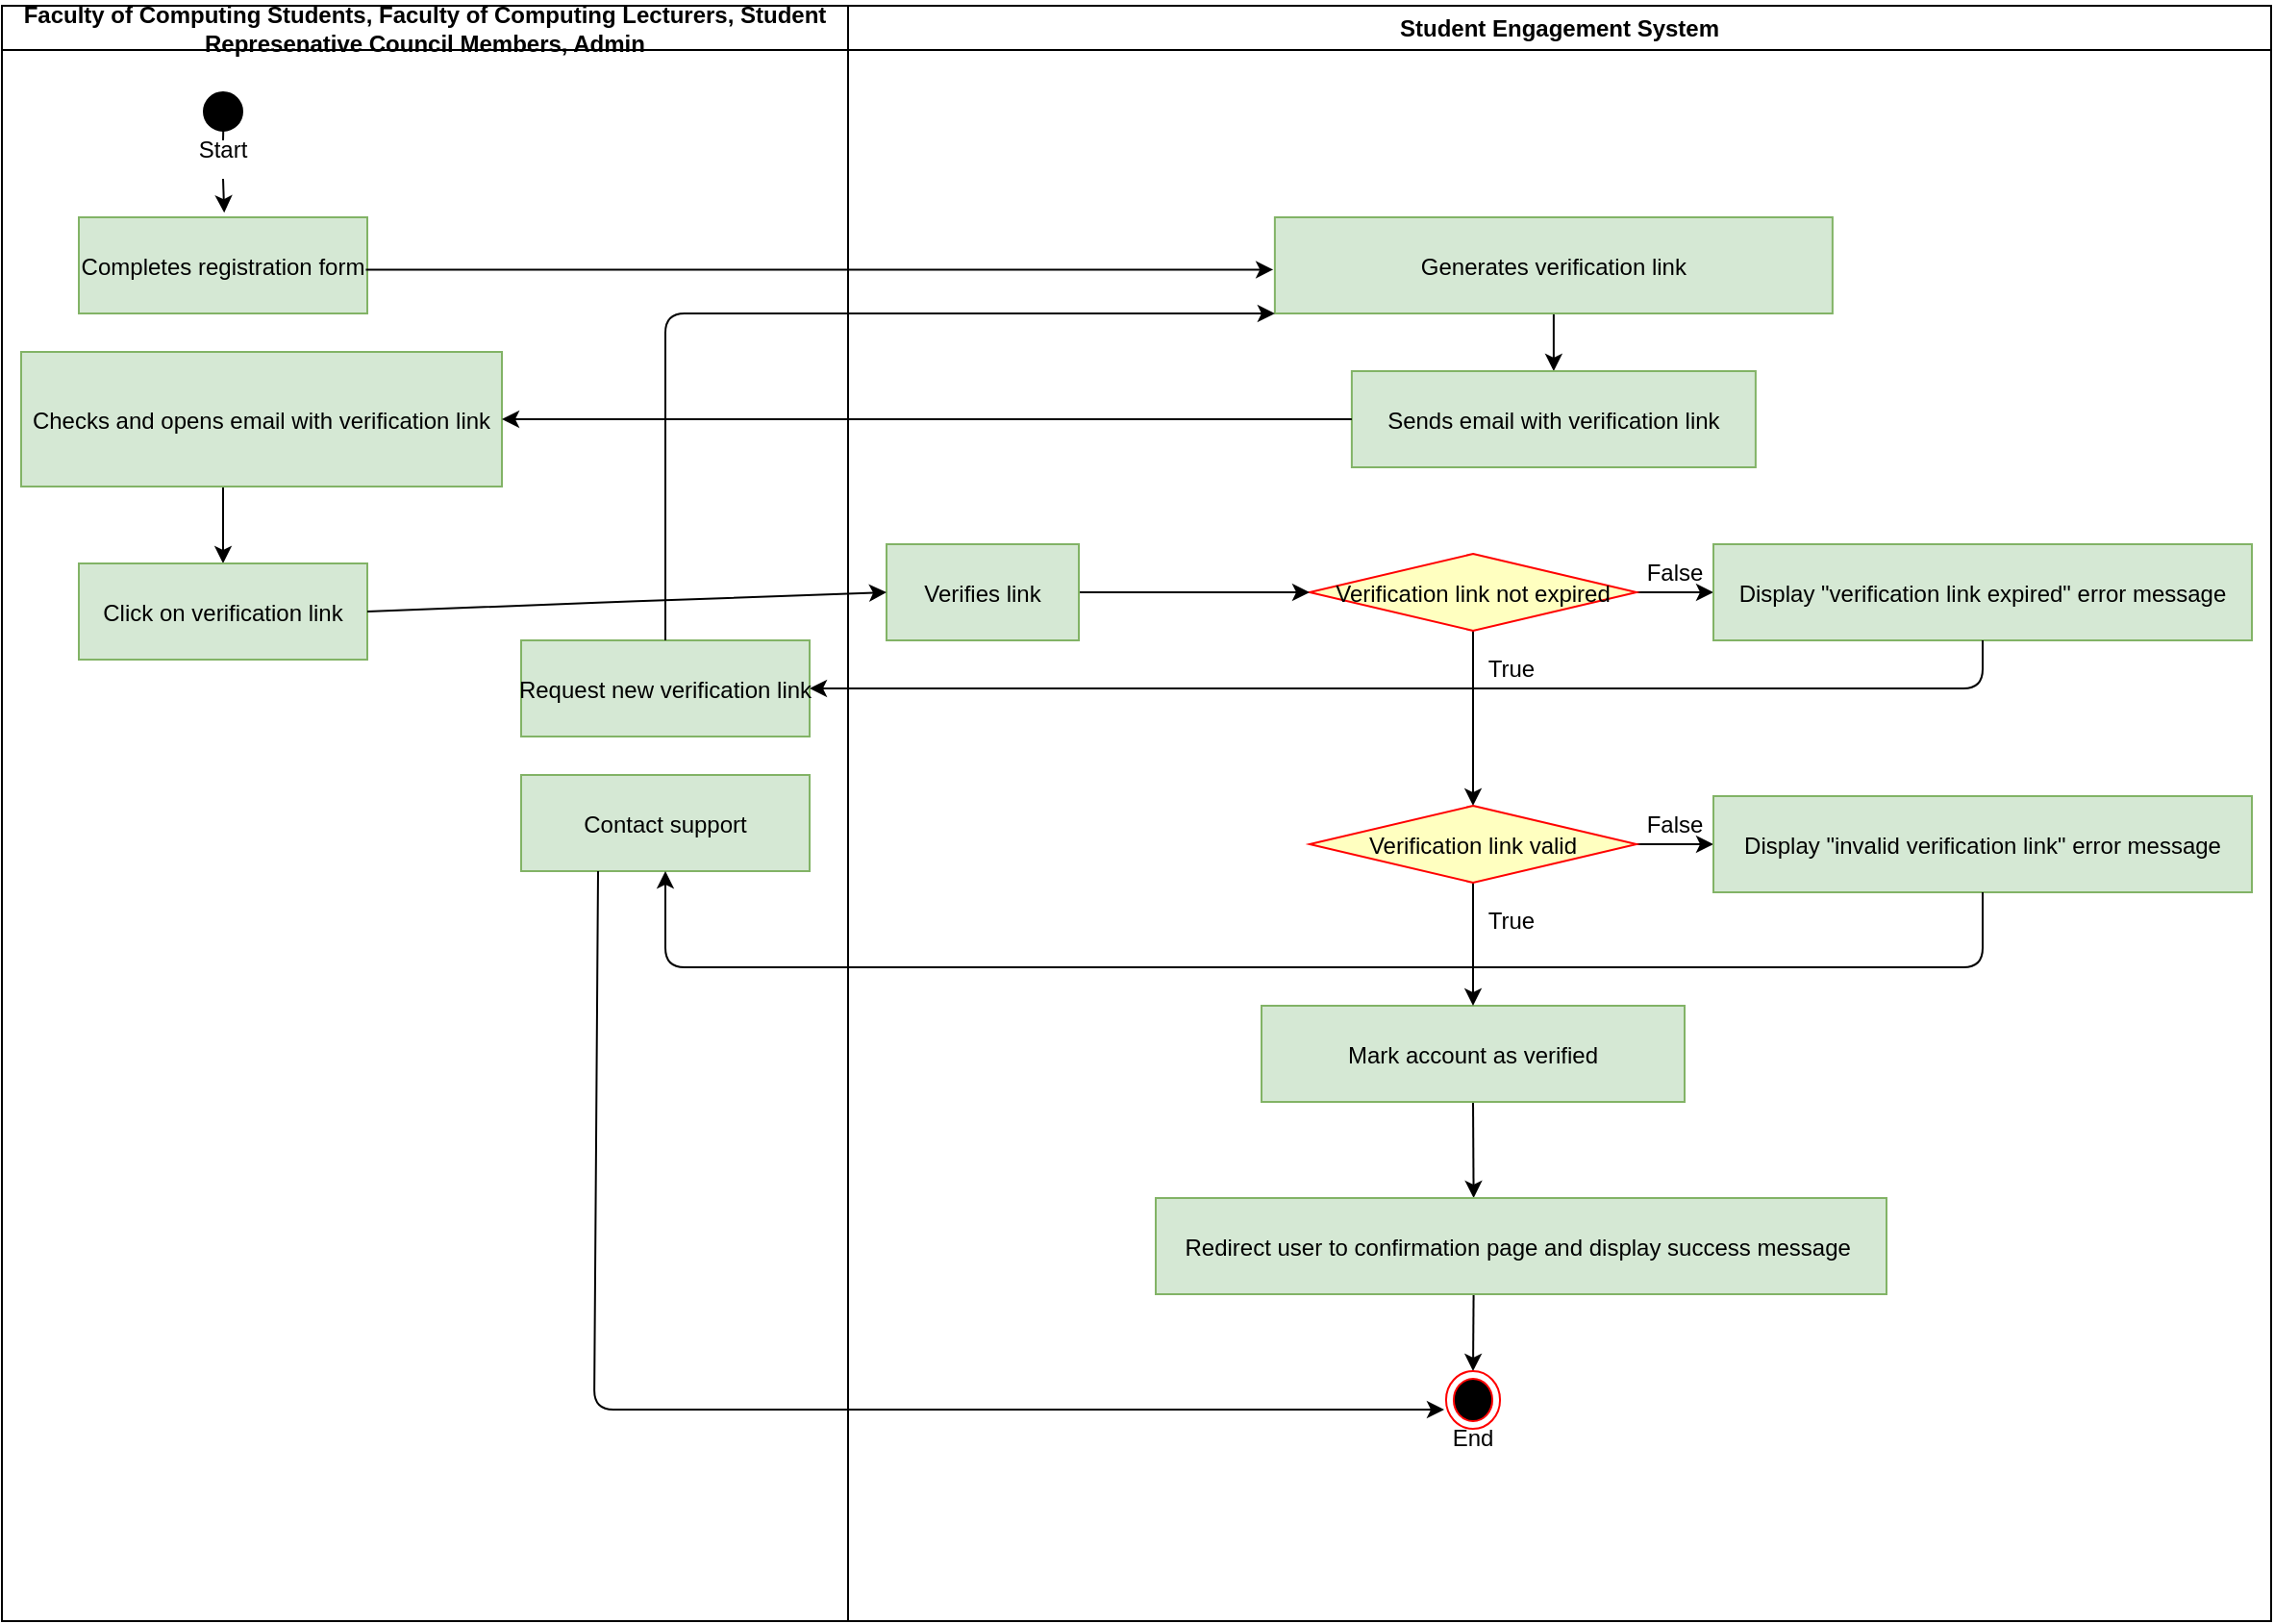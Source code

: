 <mxfile>
    <diagram id="QJFeVzj94y2FZmBRPlUv" name="Page-1">
        <mxGraphModel dx="1601" dy="-1462" grid="1" gridSize="10" guides="1" tooltips="1" connect="1" arrows="1" fold="1" page="1" pageScale="1" pageWidth="850" pageHeight="1100" background="#FFFFFF" math="0" shadow="0">
            <root>
                <mxCell id="0"/>
                <mxCell id="1" parent="0"/>
                <mxCell id="2" value="Faculty of Computing Students, Faculty of Computing Lecturers, Student Represenative Council Members, Admin" style="swimlane;whiteSpace=wrap;fillColor=#FFFFFF;" vertex="1" parent="1">
                    <mxGeometry x="40" y="2370" width="440" height="840" as="geometry"/>
                </mxCell>
                <mxCell id="3" style="edgeStyle=none;html=1;exitX=0.5;exitY=1;exitDx=0;exitDy=0;entryX=0.504;entryY=-0.048;entryDx=0;entryDy=0;entryPerimeter=0;startArrow=none;" edge="1" parent="2" source="9" target="5">
                    <mxGeometry relative="1" as="geometry"/>
                </mxCell>
                <mxCell id="4" value="" style="ellipse;shape=startState;fillColor=#000000;strokeColor=#FFFFFF;" vertex="1" parent="2">
                    <mxGeometry x="100" y="40" width="30" height="30" as="geometry"/>
                </mxCell>
                <mxCell id="5" value="Completes registration form" style="fillColor=#d5e8d4;strokeColor=#82b366;" vertex="1" parent="2">
                    <mxGeometry x="40" y="110" width="150" height="50" as="geometry"/>
                </mxCell>
                <mxCell id="61" style="edgeStyle=none;html=1;entryX=0.5;entryY=0;entryDx=0;entryDy=0;exitX=0.42;exitY=0.993;exitDx=0;exitDy=0;exitPerimeter=0;" edge="1" parent="2" source="6" target="7">
                    <mxGeometry relative="1" as="geometry">
                        <mxPoint x="120" y="260" as="sourcePoint"/>
                    </mxGeometry>
                </mxCell>
                <mxCell id="6" value="Checks and opens email with verification link" style="fillColor=#d5e8d4;strokeColor=#82b366;" vertex="1" parent="2">
                    <mxGeometry x="10" y="180" width="250" height="70" as="geometry"/>
                </mxCell>
                <mxCell id="7" value="Click on verification link" style="fillColor=#d5e8d4;strokeColor=#82b366;" vertex="1" parent="2">
                    <mxGeometry x="40" y="290" width="150" height="50" as="geometry"/>
                </mxCell>
                <mxCell id="8" value="" style="edgeStyle=none;html=1;exitX=0.5;exitY=1;exitDx=0;exitDy=0;entryX=0.504;entryY=-0.048;entryDx=0;entryDy=0;entryPerimeter=0;endArrow=none;" edge="1" parent="2" source="4" target="9">
                    <mxGeometry relative="1" as="geometry">
                        <mxPoint x="135" y="2440" as="sourcePoint"/>
                        <mxPoint x="135.6" y="2477.6" as="targetPoint"/>
                    </mxGeometry>
                </mxCell>
                <mxCell id="9" value="Start" style="text;strokeColor=none;align=center;fillColor=none;html=1;verticalAlign=middle;whiteSpace=wrap;rounded=0;" vertex="1" parent="2">
                    <mxGeometry x="85" y="60" width="60" height="30" as="geometry"/>
                </mxCell>
                <mxCell id="36" value="Request new verification link" style="fillColor=#d5e8d4;strokeColor=#82b366;" vertex="1" parent="2">
                    <mxGeometry x="270" y="330" width="150" height="50" as="geometry"/>
                </mxCell>
                <mxCell id="39" value="Contact support" style="fillColor=#d5e8d4;strokeColor=#82b366;" vertex="1" parent="2">
                    <mxGeometry x="270" y="400" width="150" height="50" as="geometry"/>
                </mxCell>
                <mxCell id="10" value="Student Engagement System" style="swimlane;whiteSpace=wrap;fillColor=#FFFFFF;" vertex="1" parent="1">
                    <mxGeometry x="480" y="2370" width="740" height="840" as="geometry"/>
                </mxCell>
                <mxCell id="43" style="edgeStyle=none;html=1;exitX=0.5;exitY=1;exitDx=0;exitDy=0;entryX=0.5;entryY=0;entryDx=0;entryDy=0;" edge="1" parent="10" source="11" target="12">
                    <mxGeometry relative="1" as="geometry"/>
                </mxCell>
                <mxCell id="11" value="Generates verification link" style="fillColor=#d5e8d4;strokeColor=#82b366;" vertex="1" parent="10">
                    <mxGeometry x="221.94" y="110" width="290" height="50" as="geometry"/>
                </mxCell>
                <mxCell id="12" value="Sends email with verification link" style="fillColor=#d5e8d4;strokeColor=#82b366;" vertex="1" parent="10">
                    <mxGeometry x="261.94" y="190" width="210" height="50" as="geometry"/>
                </mxCell>
                <mxCell id="56" style="edgeStyle=none;html=1;exitX=0.5;exitY=1;exitDx=0;exitDy=0;entryX=0.435;entryY=0;entryDx=0;entryDy=0;entryPerimeter=0;" edge="1" parent="10" source="13" target="41">
                    <mxGeometry relative="1" as="geometry"/>
                </mxCell>
                <mxCell id="13" value="Mark account as verified" style="fillColor=#d5e8d4;strokeColor=#82b366;" vertex="1" parent="10">
                    <mxGeometry x="215" y="520" width="220" height="50" as="geometry"/>
                </mxCell>
                <mxCell id="48" style="edgeStyle=none;html=1;exitX=1;exitY=0.5;exitDx=0;exitDy=0;entryX=0;entryY=0.5;entryDx=0;entryDy=0;" edge="1" parent="10" source="14" target="15">
                    <mxGeometry relative="1" as="geometry"/>
                </mxCell>
                <mxCell id="52" style="edgeStyle=none;html=1;exitX=0.5;exitY=1;exitDx=0;exitDy=0;entryX=0.5;entryY=0;entryDx=0;entryDy=0;" edge="1" parent="10" source="14" target="37">
                    <mxGeometry relative="1" as="geometry"/>
                </mxCell>
                <mxCell id="14" value="Verification link not expired" style="rhombus;fillColor=#ffffc0;strokeColor=#ff0000;" vertex="1" parent="10">
                    <mxGeometry x="240" y="285" width="170" height="40" as="geometry"/>
                </mxCell>
                <mxCell id="15" value="Display &quot;verification link expired&quot; error message" style="fillColor=#d5e8d4;strokeColor=#82b366;" vertex="1" parent="10">
                    <mxGeometry x="450" y="280" width="280" height="50" as="geometry"/>
                </mxCell>
                <mxCell id="26" style="edgeStyle=none;html=1;entryX=0.5;entryY=0;entryDx=0;entryDy=0;" edge="1" parent="10">
                    <mxGeometry relative="1" as="geometry">
                        <mxPoint x="271.94" y="630" as="sourcePoint"/>
                        <mxPoint x="271.94" y="660" as="targetPoint"/>
                    </mxGeometry>
                </mxCell>
                <mxCell id="53" style="edgeStyle=none;html=1;exitX=1;exitY=0.5;exitDx=0;exitDy=0;entryX=0;entryY=0.5;entryDx=0;entryDy=0;" edge="1" parent="10" source="37" target="38">
                    <mxGeometry relative="1" as="geometry"/>
                </mxCell>
                <mxCell id="55" style="edgeStyle=none;html=1;exitX=0.5;exitY=1;exitDx=0;exitDy=0;entryX=0.5;entryY=0;entryDx=0;entryDy=0;" edge="1" parent="10" source="37" target="13">
                    <mxGeometry relative="1" as="geometry"/>
                </mxCell>
                <mxCell id="37" value="Verification link valid" style="rhombus;fillColor=#ffffc0;strokeColor=#ff0000;" vertex="1" parent="10">
                    <mxGeometry x="240" y="416" width="170" height="40" as="geometry"/>
                </mxCell>
                <mxCell id="38" value="Display &quot;invalid verification link&quot; error message" style="fillColor=#d5e8d4;strokeColor=#82b366;" vertex="1" parent="10">
                    <mxGeometry x="450" y="411" width="280" height="50" as="geometry"/>
                </mxCell>
                <mxCell id="60" style="edgeStyle=none;html=1;exitX=1;exitY=0.5;exitDx=0;exitDy=0;entryX=0;entryY=0.5;entryDx=0;entryDy=0;" edge="1" parent="10" source="40" target="14">
                    <mxGeometry relative="1" as="geometry"/>
                </mxCell>
                <mxCell id="40" value="Verifies link" style="fillColor=#d5e8d4;strokeColor=#82b366;" vertex="1" parent="10">
                    <mxGeometry x="20" y="280" width="100" height="50" as="geometry"/>
                </mxCell>
                <mxCell id="57" style="edgeStyle=none;html=1;entryX=0.5;entryY=0;entryDx=0;entryDy=0;exitX=0.435;exitY=0.97;exitDx=0;exitDy=0;exitPerimeter=0;" edge="1" parent="10" source="41">
                    <mxGeometry relative="1" as="geometry">
                        <mxPoint x="145" y="670" as="sourcePoint"/>
                        <mxPoint x="325" y="710" as="targetPoint"/>
                    </mxGeometry>
                </mxCell>
                <mxCell id="41" value="Redirect user to confirmation page and display success message " style="fillColor=#d5e8d4;strokeColor=#82b366;" vertex="1" parent="10">
                    <mxGeometry x="160" y="620" width="380" height="50" as="geometry"/>
                </mxCell>
                <mxCell id="29" value="False" style="text;strokeColor=none;align=center;fillColor=none;html=1;verticalAlign=middle;whiteSpace=wrap;rounded=0;" vertex="1" parent="10">
                    <mxGeometry x="400" y="280" width="60" height="30" as="geometry"/>
                </mxCell>
                <mxCell id="66" value="False" style="text;strokeColor=none;align=center;fillColor=none;html=1;verticalAlign=middle;whiteSpace=wrap;rounded=0;" vertex="1" parent="10">
                    <mxGeometry x="400" y="411" width="60" height="30" as="geometry"/>
                </mxCell>
                <mxCell id="67" value="True&lt;span style=&quot;color: rgba(0, 0, 0, 0); font-family: monospace; font-size: 0px; text-align: start;&quot;&gt;%3CmxGraphModel%3E%3Croot%3E%3CmxCell%20id%3D%220%22%2F%3E%3CmxCell%20id%3D%221%22%20parent%3D%220%22%2F%3E%3CmxCell%20id%3D%222%22%20value%3D%22False%22%20style%3D%22text%3BstrokeColor%3Dnone%3Balign%3Dcenter%3BfillColor%3Dnone%3Bhtml%3D1%3BverticalAlign%3Dmiddle%3BwhiteSpace%3Dwrap%3Brounded%3D0%3B%22%20vertex%3D%221%22%20parent%3D%221%22%3E%3CmxGeometry%20x%3D%22880%22%20y%3D%222781%22%20width%3D%2260%22%20height%3D%2230%22%20as%3D%22geometry%22%2F%3E%3C%2FmxCell%3E%3C%2Froot%3E%3C%2FmxGraphModel%3E&lt;/span&gt;" style="text;strokeColor=none;align=center;fillColor=none;html=1;verticalAlign=middle;whiteSpace=wrap;rounded=0;" vertex="1" parent="10">
                    <mxGeometry x="315" y="330" width="60" height="30" as="geometry"/>
                </mxCell>
                <mxCell id="69" value="True&lt;span style=&quot;color: rgba(0, 0, 0, 0); font-family: monospace; font-size: 0px; text-align: start;&quot;&gt;%3CmxGraphModel%3E%3Croot%3E%3CmxCell%20id%3D%220%22%2F%3E%3CmxCell%20id%3D%221%22%20parent%3D%220%22%2F%3E%3CmxCell%20id%3D%222%22%20value%3D%22False%22%20style%3D%22text%3BstrokeColor%3Dnone%3Balign%3Dcenter%3BfillColor%3Dnone%3Bhtml%3D1%3BverticalAlign%3Dmiddle%3BwhiteSpace%3Dwrap%3Brounded%3D0%3B%22%20vertex%3D%221%22%20parent%3D%221%22%3E%3CmxGeometry%20x%3D%22880%22%20y%3D%222781%22%20width%3D%2260%22%20height%3D%2230%22%20as%3D%22geometry%22%2F%3E%3C%2FmxCell%3E%3C%2Froot%3E%3C%2FmxGraphModel%3E&lt;/span&gt;" style="text;strokeColor=none;align=center;fillColor=none;html=1;verticalAlign=middle;whiteSpace=wrap;rounded=0;" vertex="1" parent="10">
                    <mxGeometry x="315" y="461" width="60" height="30" as="geometry"/>
                </mxCell>
                <mxCell id="17" value="" style="ellipse;html=1;shape=endState;fillColor=#000000;strokeColor=#ff0000;" vertex="1" parent="10">
                    <mxGeometry x="310.97" y="710" width="28.06" height="30" as="geometry"/>
                </mxCell>
                <mxCell id="30" value="End" style="text;strokeColor=none;align=center;fillColor=none;html=1;verticalAlign=middle;whiteSpace=wrap;rounded=0;" vertex="1" parent="10">
                    <mxGeometry x="295" y="730" width="60" height="30" as="geometry"/>
                </mxCell>
                <mxCell id="31" style="edgeStyle=none;html=1;exitX=0.995;exitY=0.544;exitDx=0;exitDy=0;entryX=-0.003;entryY=0.544;entryDx=0;entryDy=0;entryPerimeter=0;exitPerimeter=0;" edge="1" parent="1" source="5" target="11">
                    <mxGeometry relative="1" as="geometry">
                        <mxPoint x="145" y="2450" as="sourcePoint"/>
                        <mxPoint x="145.6" y="2489.2" as="targetPoint"/>
                    </mxGeometry>
                </mxCell>
                <mxCell id="44" style="edgeStyle=none;html=1;exitX=0;exitY=0.5;exitDx=0;exitDy=0;entryX=1;entryY=0.5;entryDx=0;entryDy=0;" edge="1" parent="1" source="12" target="6">
                    <mxGeometry relative="1" as="geometry"/>
                </mxCell>
                <mxCell id="50" style="edgeStyle=none;html=1;exitX=0.5;exitY=0;exitDx=0;exitDy=0;entryX=0;entryY=1;entryDx=0;entryDy=0;" edge="1" parent="1" source="36" target="11">
                    <mxGeometry relative="1" as="geometry">
                        <Array as="points">
                            <mxPoint x="385" y="2530"/>
                        </Array>
                    </mxGeometry>
                </mxCell>
                <mxCell id="51" style="edgeStyle=none;html=1;exitX=0.5;exitY=1;exitDx=0;exitDy=0;entryX=1;entryY=0.5;entryDx=0;entryDy=0;" edge="1" parent="1" source="15" target="36">
                    <mxGeometry relative="1" as="geometry">
                        <Array as="points">
                            <mxPoint x="1070" y="2725"/>
                        </Array>
                    </mxGeometry>
                </mxCell>
                <mxCell id="54" style="edgeStyle=none;html=1;exitX=0.5;exitY=1;exitDx=0;exitDy=0;entryX=0.5;entryY=1;entryDx=0;entryDy=0;" edge="1" parent="1" source="38" target="39">
                    <mxGeometry relative="1" as="geometry">
                        <Array as="points">
                            <mxPoint x="1070" y="2870"/>
                            <mxPoint x="385" y="2870"/>
                        </Array>
                    </mxGeometry>
                </mxCell>
                <mxCell id="62" style="edgeStyle=none;html=1;exitX=1;exitY=0.5;exitDx=0;exitDy=0;entryX=0;entryY=0.5;entryDx=0;entryDy=0;" edge="1" parent="1" source="7" target="40">
                    <mxGeometry relative="1" as="geometry">
                        <Array as="points">
                            <mxPoint x="360" y="2680"/>
                        </Array>
                    </mxGeometry>
                </mxCell>
                <mxCell id="70" style="edgeStyle=none;html=1;entryX=0.25;entryY=0;entryDx=0;entryDy=0;" edge="1" parent="1" target="30">
                    <mxGeometry relative="1" as="geometry">
                        <mxPoint x="350" y="2820" as="sourcePoint"/>
                        <Array as="points">
                            <mxPoint x="348" y="3100"/>
                        </Array>
                    </mxGeometry>
                </mxCell>
            </root>
        </mxGraphModel>
    </diagram>
</mxfile>
